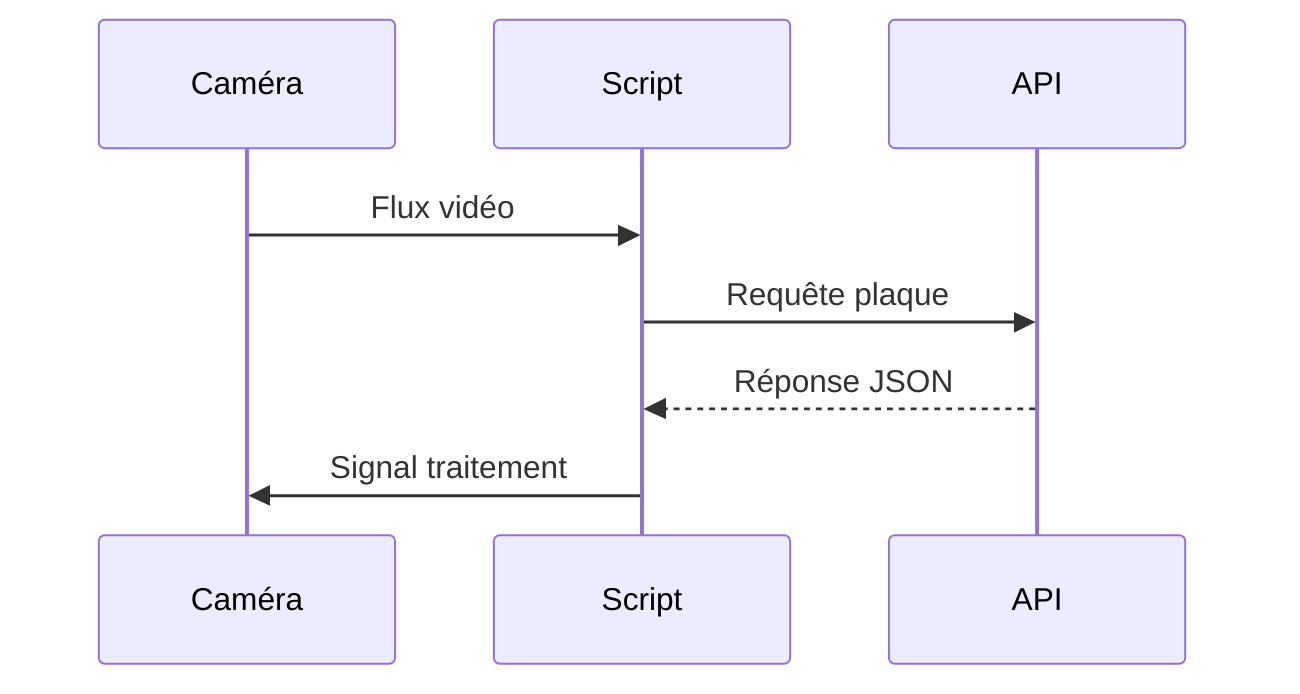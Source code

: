sequenceDiagram
    participant Caméra
    participant Script
    participant API
    
    Caméra->>Script: Flux vidéo
    Script->>API: Requête plaque
    API-->>Script: Réponse JSON
    Script->>Caméra: Signal traitement